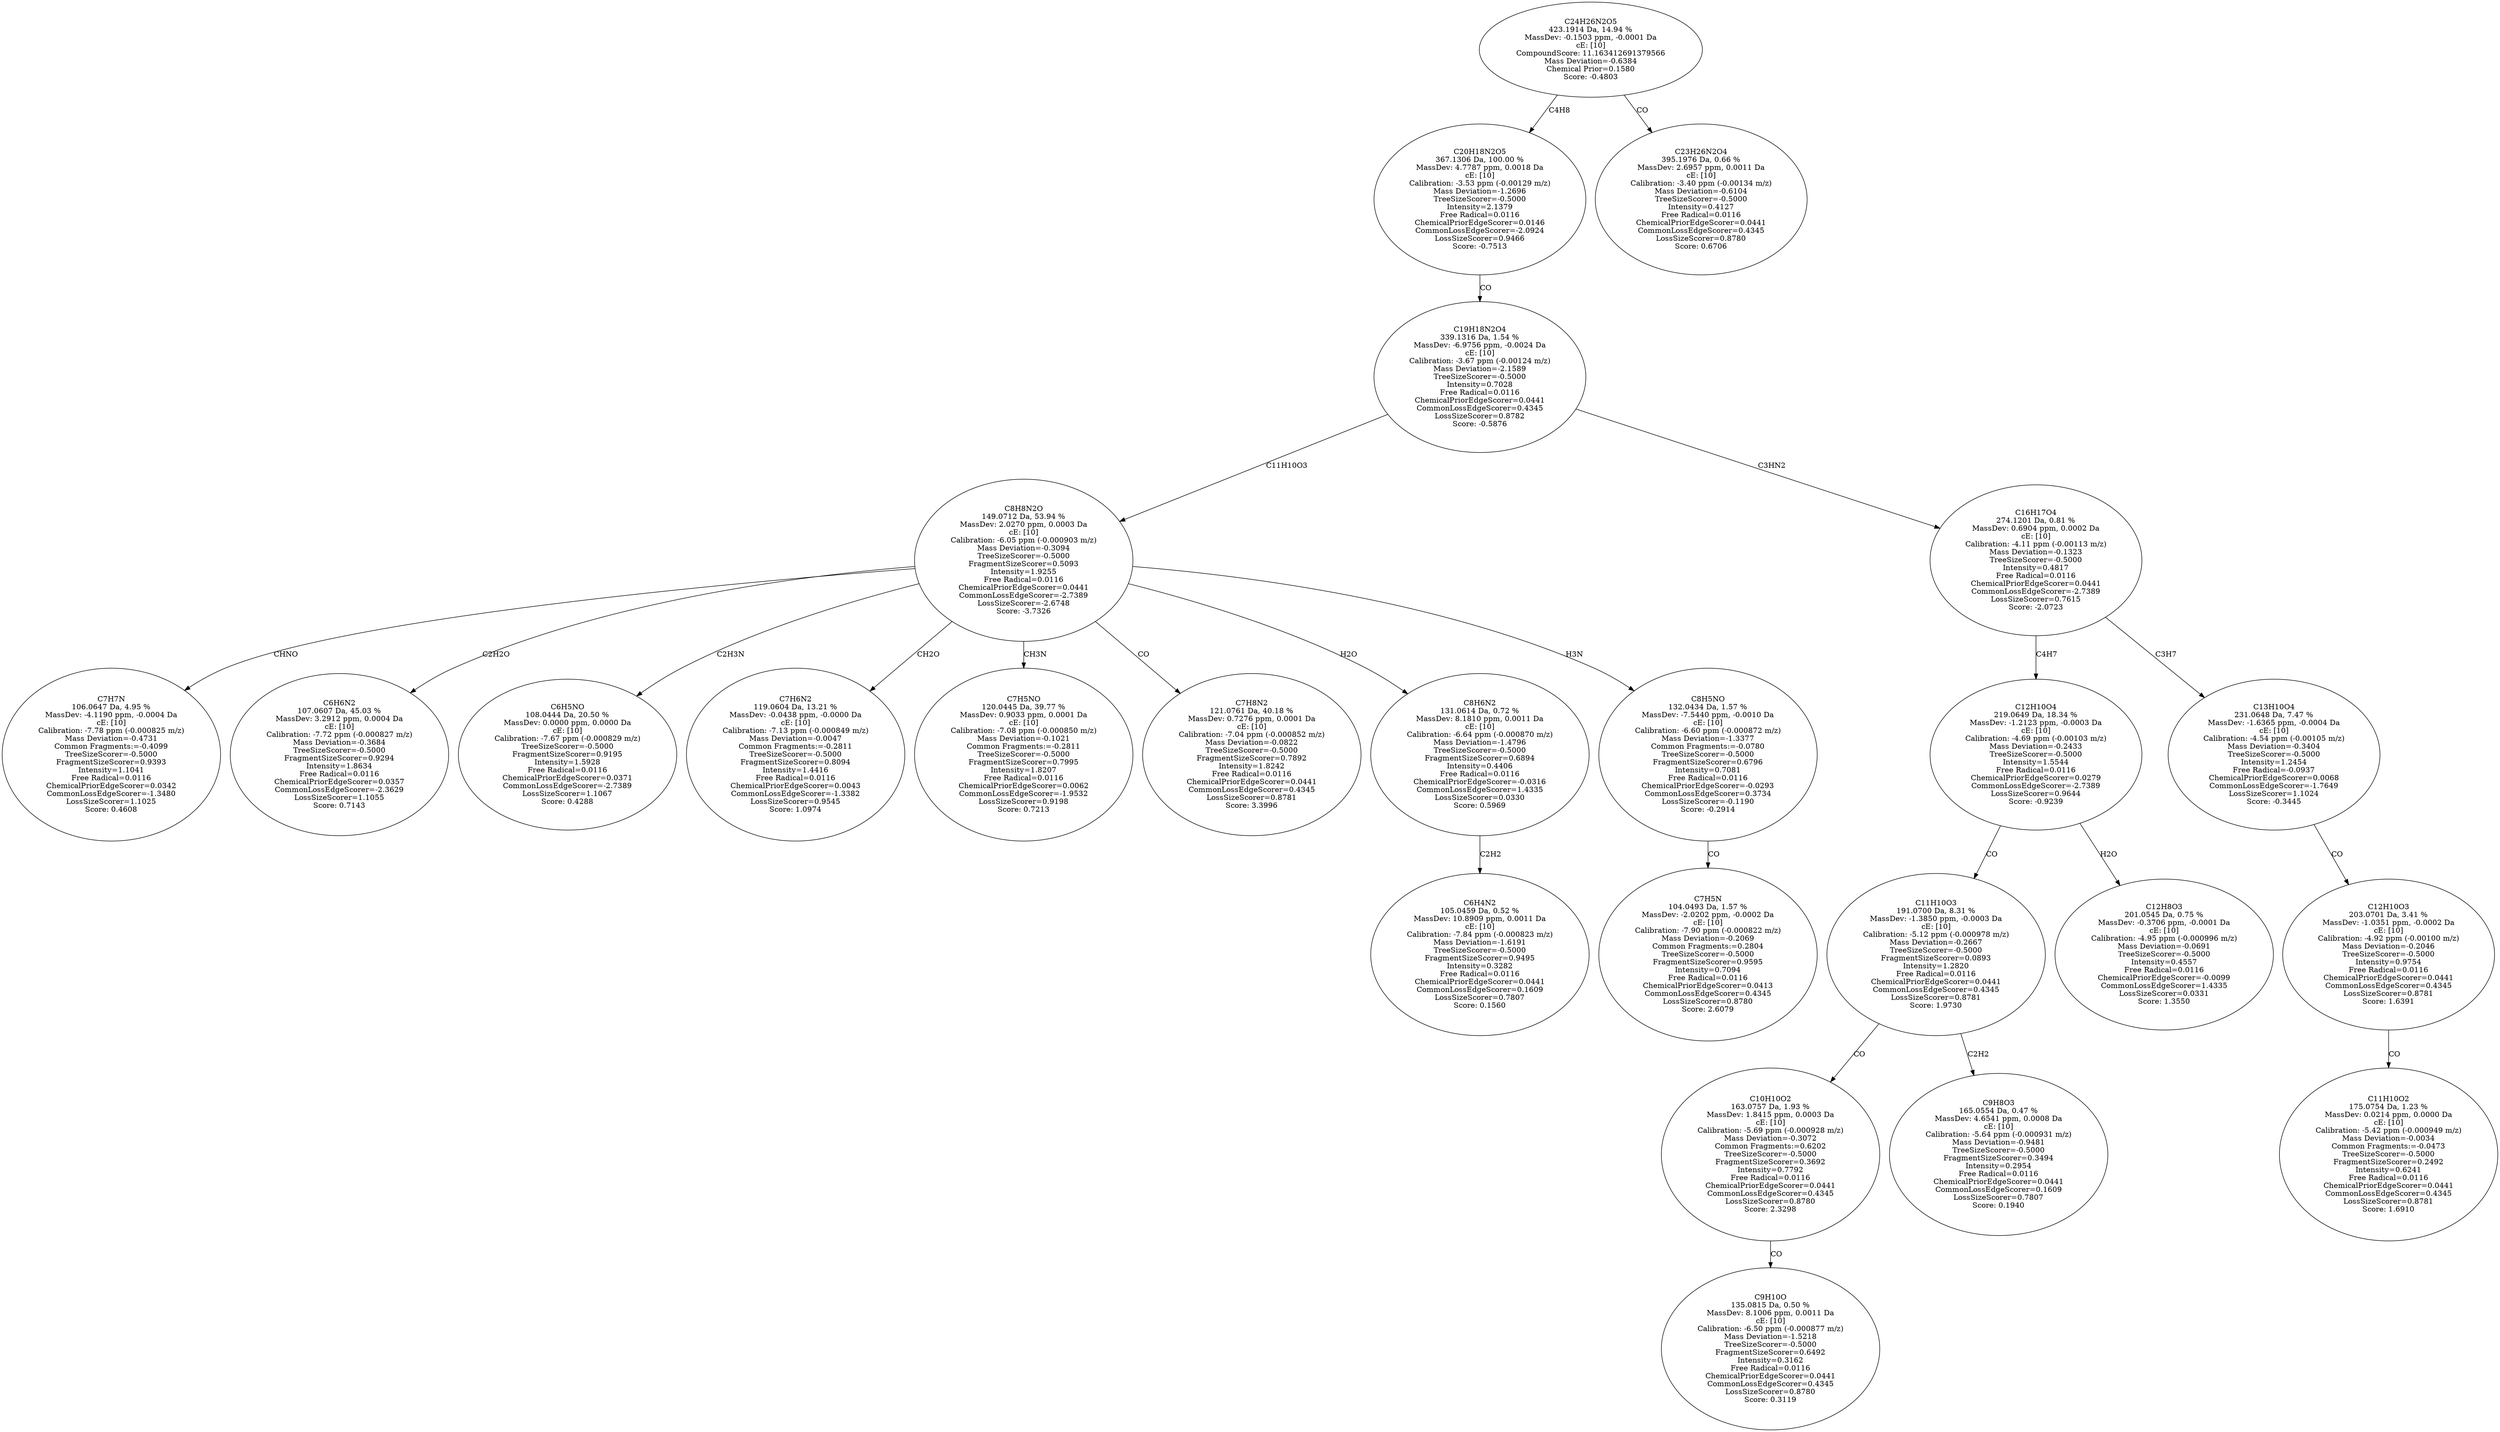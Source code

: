 strict digraph {
v1 [label="C7H7N\n106.0647 Da, 4.95 %\nMassDev: -4.1190 ppm, -0.0004 Da\ncE: [10]\nCalibration: -7.78 ppm (-0.000825 m/z)\nMass Deviation=-0.4731\nCommon Fragments:=-0.4099\nTreeSizeScorer=-0.5000\nFragmentSizeScorer=0.9393\nIntensity=1.1041\nFree Radical=0.0116\nChemicalPriorEdgeScorer=0.0342\nCommonLossEdgeScorer=-1.3480\nLossSizeScorer=1.1025\nScore: 0.4608"];
v2 [label="C6H6N2\n107.0607 Da, 45.03 %\nMassDev: 3.2912 ppm, 0.0004 Da\ncE: [10]\nCalibration: -7.72 ppm (-0.000827 m/z)\nMass Deviation=-0.3684\nTreeSizeScorer=-0.5000\nFragmentSizeScorer=0.9294\nIntensity=1.8634\nFree Radical=0.0116\nChemicalPriorEdgeScorer=0.0357\nCommonLossEdgeScorer=-2.3629\nLossSizeScorer=1.1055\nScore: 0.7143"];
v3 [label="C6H5NO\n108.0444 Da, 20.50 %\nMassDev: 0.0000 ppm, 0.0000 Da\ncE: [10]\nCalibration: -7.67 ppm (-0.000829 m/z)\nTreeSizeScorer=-0.5000\nFragmentSizeScorer=0.9195\nIntensity=1.5928\nFree Radical=0.0116\nChemicalPriorEdgeScorer=0.0371\nCommonLossEdgeScorer=-2.7389\nLossSizeScorer=1.1067\nScore: 0.4288"];
v4 [label="C7H6N2\n119.0604 Da, 13.21 %\nMassDev: -0.0438 ppm, -0.0000 Da\ncE: [10]\nCalibration: -7.13 ppm (-0.000849 m/z)\nMass Deviation=-0.0047\nCommon Fragments:=-0.2811\nTreeSizeScorer=-0.5000\nFragmentSizeScorer=0.8094\nIntensity=1.4416\nFree Radical=0.0116\nChemicalPriorEdgeScorer=0.0043\nCommonLossEdgeScorer=-1.3382\nLossSizeScorer=0.9545\nScore: 1.0974"];
v5 [label="C7H5NO\n120.0445 Da, 39.77 %\nMassDev: 0.9033 ppm, 0.0001 Da\ncE: [10]\nCalibration: -7.08 ppm (-0.000850 m/z)\nMass Deviation=-0.1021\nCommon Fragments:=-0.2811\nTreeSizeScorer=-0.5000\nFragmentSizeScorer=0.7995\nIntensity=1.8207\nFree Radical=0.0116\nChemicalPriorEdgeScorer=0.0062\nCommonLossEdgeScorer=-1.9532\nLossSizeScorer=0.9198\nScore: 0.7213"];
v6 [label="C7H8N2\n121.0761 Da, 40.18 %\nMassDev: 0.7276 ppm, 0.0001 Da\ncE: [10]\nCalibration: -7.04 ppm (-0.000852 m/z)\nMass Deviation=-0.0822\nTreeSizeScorer=-0.5000\nFragmentSizeScorer=0.7892\nIntensity=1.8242\nFree Radical=0.0116\nChemicalPriorEdgeScorer=0.0441\nCommonLossEdgeScorer=0.4345\nLossSizeScorer=0.8781\nScore: 3.3996"];
v7 [label="C6H4N2\n105.0459 Da, 0.52 %\nMassDev: 10.8909 ppm, 0.0011 Da\ncE: [10]\nCalibration: -7.84 ppm (-0.000823 m/z)\nMass Deviation=-1.6191\nTreeSizeScorer=-0.5000\nFragmentSizeScorer=0.9495\nIntensity=0.3282\nFree Radical=0.0116\nChemicalPriorEdgeScorer=0.0441\nCommonLossEdgeScorer=0.1609\nLossSizeScorer=0.7807\nScore: 0.1560"];
v8 [label="C8H6N2\n131.0614 Da, 0.72 %\nMassDev: 8.1810 ppm, 0.0011 Da\ncE: [10]\nCalibration: -6.64 ppm (-0.000870 m/z)\nMass Deviation=-1.4796\nTreeSizeScorer=-0.5000\nFragmentSizeScorer=0.6894\nIntensity=0.4406\nFree Radical=0.0116\nChemicalPriorEdgeScorer=-0.0316\nCommonLossEdgeScorer=1.4335\nLossSizeScorer=0.0330\nScore: 0.5969"];
v9 [label="C7H5N\n104.0493 Da, 1.57 %\nMassDev: -2.0202 ppm, -0.0002 Da\ncE: [10]\nCalibration: -7.90 ppm (-0.000822 m/z)\nMass Deviation=-0.2069\nCommon Fragments:=0.2804\nTreeSizeScorer=-0.5000\nFragmentSizeScorer=0.9595\nIntensity=0.7094\nFree Radical=0.0116\nChemicalPriorEdgeScorer=0.0413\nCommonLossEdgeScorer=0.4345\nLossSizeScorer=0.8780\nScore: 2.6079"];
v10 [label="C8H5NO\n132.0434 Da, 1.57 %\nMassDev: -7.5440 ppm, -0.0010 Da\ncE: [10]\nCalibration: -6.60 ppm (-0.000872 m/z)\nMass Deviation=-1.3377\nCommon Fragments:=-0.0780\nTreeSizeScorer=-0.5000\nFragmentSizeScorer=0.6796\nIntensity=0.7081\nFree Radical=0.0116\nChemicalPriorEdgeScorer=-0.0293\nCommonLossEdgeScorer=0.3734\nLossSizeScorer=-0.1190\nScore: -0.2914"];
v11 [label="C8H8N2O\n149.0712 Da, 53.94 %\nMassDev: 2.0270 ppm, 0.0003 Da\ncE: [10]\nCalibration: -6.05 ppm (-0.000903 m/z)\nMass Deviation=-0.3094\nTreeSizeScorer=-0.5000\nFragmentSizeScorer=0.5093\nIntensity=1.9255\nFree Radical=0.0116\nChemicalPriorEdgeScorer=0.0441\nCommonLossEdgeScorer=-2.7389\nLossSizeScorer=-2.6748\nScore: -3.7326"];
v12 [label="C9H10O\n135.0815 Da, 0.50 %\nMassDev: 8.1006 ppm, 0.0011 Da\ncE: [10]\nCalibration: -6.50 ppm (-0.000877 m/z)\nMass Deviation=-1.5218\nTreeSizeScorer=-0.5000\nFragmentSizeScorer=0.6492\nIntensity=0.3162\nFree Radical=0.0116\nChemicalPriorEdgeScorer=0.0441\nCommonLossEdgeScorer=0.4345\nLossSizeScorer=0.8780\nScore: 0.3119"];
v13 [label="C10H10O2\n163.0757 Da, 1.93 %\nMassDev: 1.8415 ppm, 0.0003 Da\ncE: [10]\nCalibration: -5.69 ppm (-0.000928 m/z)\nMass Deviation=-0.3072\nCommon Fragments:=0.6202\nTreeSizeScorer=-0.5000\nFragmentSizeScorer=0.3692\nIntensity=0.7792\nFree Radical=0.0116\nChemicalPriorEdgeScorer=0.0441\nCommonLossEdgeScorer=0.4345\nLossSizeScorer=0.8780\nScore: 2.3298"];
v14 [label="C9H8O3\n165.0554 Da, 0.47 %\nMassDev: 4.6541 ppm, 0.0008 Da\ncE: [10]\nCalibration: -5.64 ppm (-0.000931 m/z)\nMass Deviation=-0.9481\nTreeSizeScorer=-0.5000\nFragmentSizeScorer=0.3494\nIntensity=0.2954\nFree Radical=0.0116\nChemicalPriorEdgeScorer=0.0441\nCommonLossEdgeScorer=0.1609\nLossSizeScorer=0.7807\nScore: 0.1940"];
v15 [label="C11H10O3\n191.0700 Da, 8.31 %\nMassDev: -1.3850 ppm, -0.0003 Da\ncE: [10]\nCalibration: -5.12 ppm (-0.000978 m/z)\nMass Deviation=-0.2667\nTreeSizeScorer=-0.5000\nFragmentSizeScorer=0.0893\nIntensity=1.2820\nFree Radical=0.0116\nChemicalPriorEdgeScorer=0.0441\nCommonLossEdgeScorer=0.4345\nLossSizeScorer=0.8781\nScore: 1.9730"];
v16 [label="C12H8O3\n201.0545 Da, 0.75 %\nMassDev: -0.3706 ppm, -0.0001 Da\ncE: [10]\nCalibration: -4.95 ppm (-0.000996 m/z)\nMass Deviation=-0.0691\nTreeSizeScorer=-0.5000\nIntensity=0.4557\nFree Radical=0.0116\nChemicalPriorEdgeScorer=-0.0099\nCommonLossEdgeScorer=1.4335\nLossSizeScorer=0.0331\nScore: 1.3550"];
v17 [label="C12H10O4\n219.0649 Da, 18.34 %\nMassDev: -1.2123 ppm, -0.0003 Da\ncE: [10]\nCalibration: -4.69 ppm (-0.00103 m/z)\nMass Deviation=-0.2433\nTreeSizeScorer=-0.5000\nIntensity=1.5544\nFree Radical=0.0116\nChemicalPriorEdgeScorer=0.0279\nCommonLossEdgeScorer=-2.7389\nLossSizeScorer=0.9644\nScore: -0.9239"];
v18 [label="C11H10O2\n175.0754 Da, 1.23 %\nMassDev: 0.0214 ppm, 0.0000 Da\ncE: [10]\nCalibration: -5.42 ppm (-0.000949 m/z)\nMass Deviation=-0.0034\nCommon Fragments:=-0.0473\nTreeSizeScorer=-0.5000\nFragmentSizeScorer=0.2492\nIntensity=0.6241\nFree Radical=0.0116\nChemicalPriorEdgeScorer=0.0441\nCommonLossEdgeScorer=0.4345\nLossSizeScorer=0.8781\nScore: 1.6910"];
v19 [label="C12H10O3\n203.0701 Da, 3.41 %\nMassDev: -1.0351 ppm, -0.0002 Da\ncE: [10]\nCalibration: -4.92 ppm (-0.00100 m/z)\nMass Deviation=-0.2046\nTreeSizeScorer=-0.5000\nIntensity=0.9754\nFree Radical=0.0116\nChemicalPriorEdgeScorer=0.0441\nCommonLossEdgeScorer=0.4345\nLossSizeScorer=0.8781\nScore: 1.6391"];
v20 [label="C13H10O4\n231.0648 Da, 7.47 %\nMassDev: -1.6365 ppm, -0.0004 Da\ncE: [10]\nCalibration: -4.54 ppm (-0.00105 m/z)\nMass Deviation=-0.3404\nTreeSizeScorer=-0.5000\nIntensity=1.2454\nFree Radical=-0.0937\nChemicalPriorEdgeScorer=0.0068\nCommonLossEdgeScorer=-1.7649\nLossSizeScorer=1.1024\nScore: -0.3445"];
v21 [label="C16H17O4\n274.1201 Da, 0.81 %\nMassDev: 0.6904 ppm, 0.0002 Da\ncE: [10]\nCalibration: -4.11 ppm (-0.00113 m/z)\nMass Deviation=-0.1323\nTreeSizeScorer=-0.5000\nIntensity=0.4817\nFree Radical=0.0116\nChemicalPriorEdgeScorer=0.0441\nCommonLossEdgeScorer=-2.7389\nLossSizeScorer=0.7615\nScore: -2.0723"];
v22 [label="C19H18N2O4\n339.1316 Da, 1.54 %\nMassDev: -6.9756 ppm, -0.0024 Da\ncE: [10]\nCalibration: -3.67 ppm (-0.00124 m/z)\nMass Deviation=-2.1589\nTreeSizeScorer=-0.5000\nIntensity=0.7028\nFree Radical=0.0116\nChemicalPriorEdgeScorer=0.0441\nCommonLossEdgeScorer=0.4345\nLossSizeScorer=0.8782\nScore: -0.5876"];
v23 [label="C20H18N2O5\n367.1306 Da, 100.00 %\nMassDev: 4.7787 ppm, 0.0018 Da\ncE: [10]\nCalibration: -3.53 ppm (-0.00129 m/z)\nMass Deviation=-1.2696\nTreeSizeScorer=-0.5000\nIntensity=2.1379\nFree Radical=0.0116\nChemicalPriorEdgeScorer=0.0146\nCommonLossEdgeScorer=-2.0924\nLossSizeScorer=0.9466\nScore: -0.7513"];
v24 [label="C23H26N2O4\n395.1976 Da, 0.66 %\nMassDev: 2.6957 ppm, 0.0011 Da\ncE: [10]\nCalibration: -3.40 ppm (-0.00134 m/z)\nMass Deviation=-0.6104\nTreeSizeScorer=-0.5000\nIntensity=0.4127\nFree Radical=0.0116\nChemicalPriorEdgeScorer=0.0441\nCommonLossEdgeScorer=0.4345\nLossSizeScorer=0.8780\nScore: 0.6706"];
v25 [label="C24H26N2O5\n423.1914 Da, 14.94 %\nMassDev: -0.1503 ppm, -0.0001 Da\ncE: [10]\nCompoundScore: 11.163412691379566\nMass Deviation=-0.6384\nChemical Prior=0.1580\nScore: -0.4803"];
v11 -> v1 [label="CHNO"];
v11 -> v2 [label="C2H2O"];
v11 -> v3 [label="C2H3N"];
v11 -> v4 [label="CH2O"];
v11 -> v5 [label="CH3N"];
v11 -> v6 [label="CO"];
v8 -> v7 [label="C2H2"];
v11 -> v8 [label="H2O"];
v10 -> v9 [label="CO"];
v11 -> v10 [label="H3N"];
v22 -> v11 [label="C11H10O3"];
v13 -> v12 [label="CO"];
v15 -> v13 [label="CO"];
v15 -> v14 [label="C2H2"];
v17 -> v15 [label="CO"];
v17 -> v16 [label="H2O"];
v21 -> v17 [label="C4H7"];
v19 -> v18 [label="CO"];
v20 -> v19 [label="CO"];
v21 -> v20 [label="C3H7"];
v22 -> v21 [label="C3HN2"];
v23 -> v22 [label="CO"];
v25 -> v23 [label="C4H8"];
v25 -> v24 [label="CO"];
}